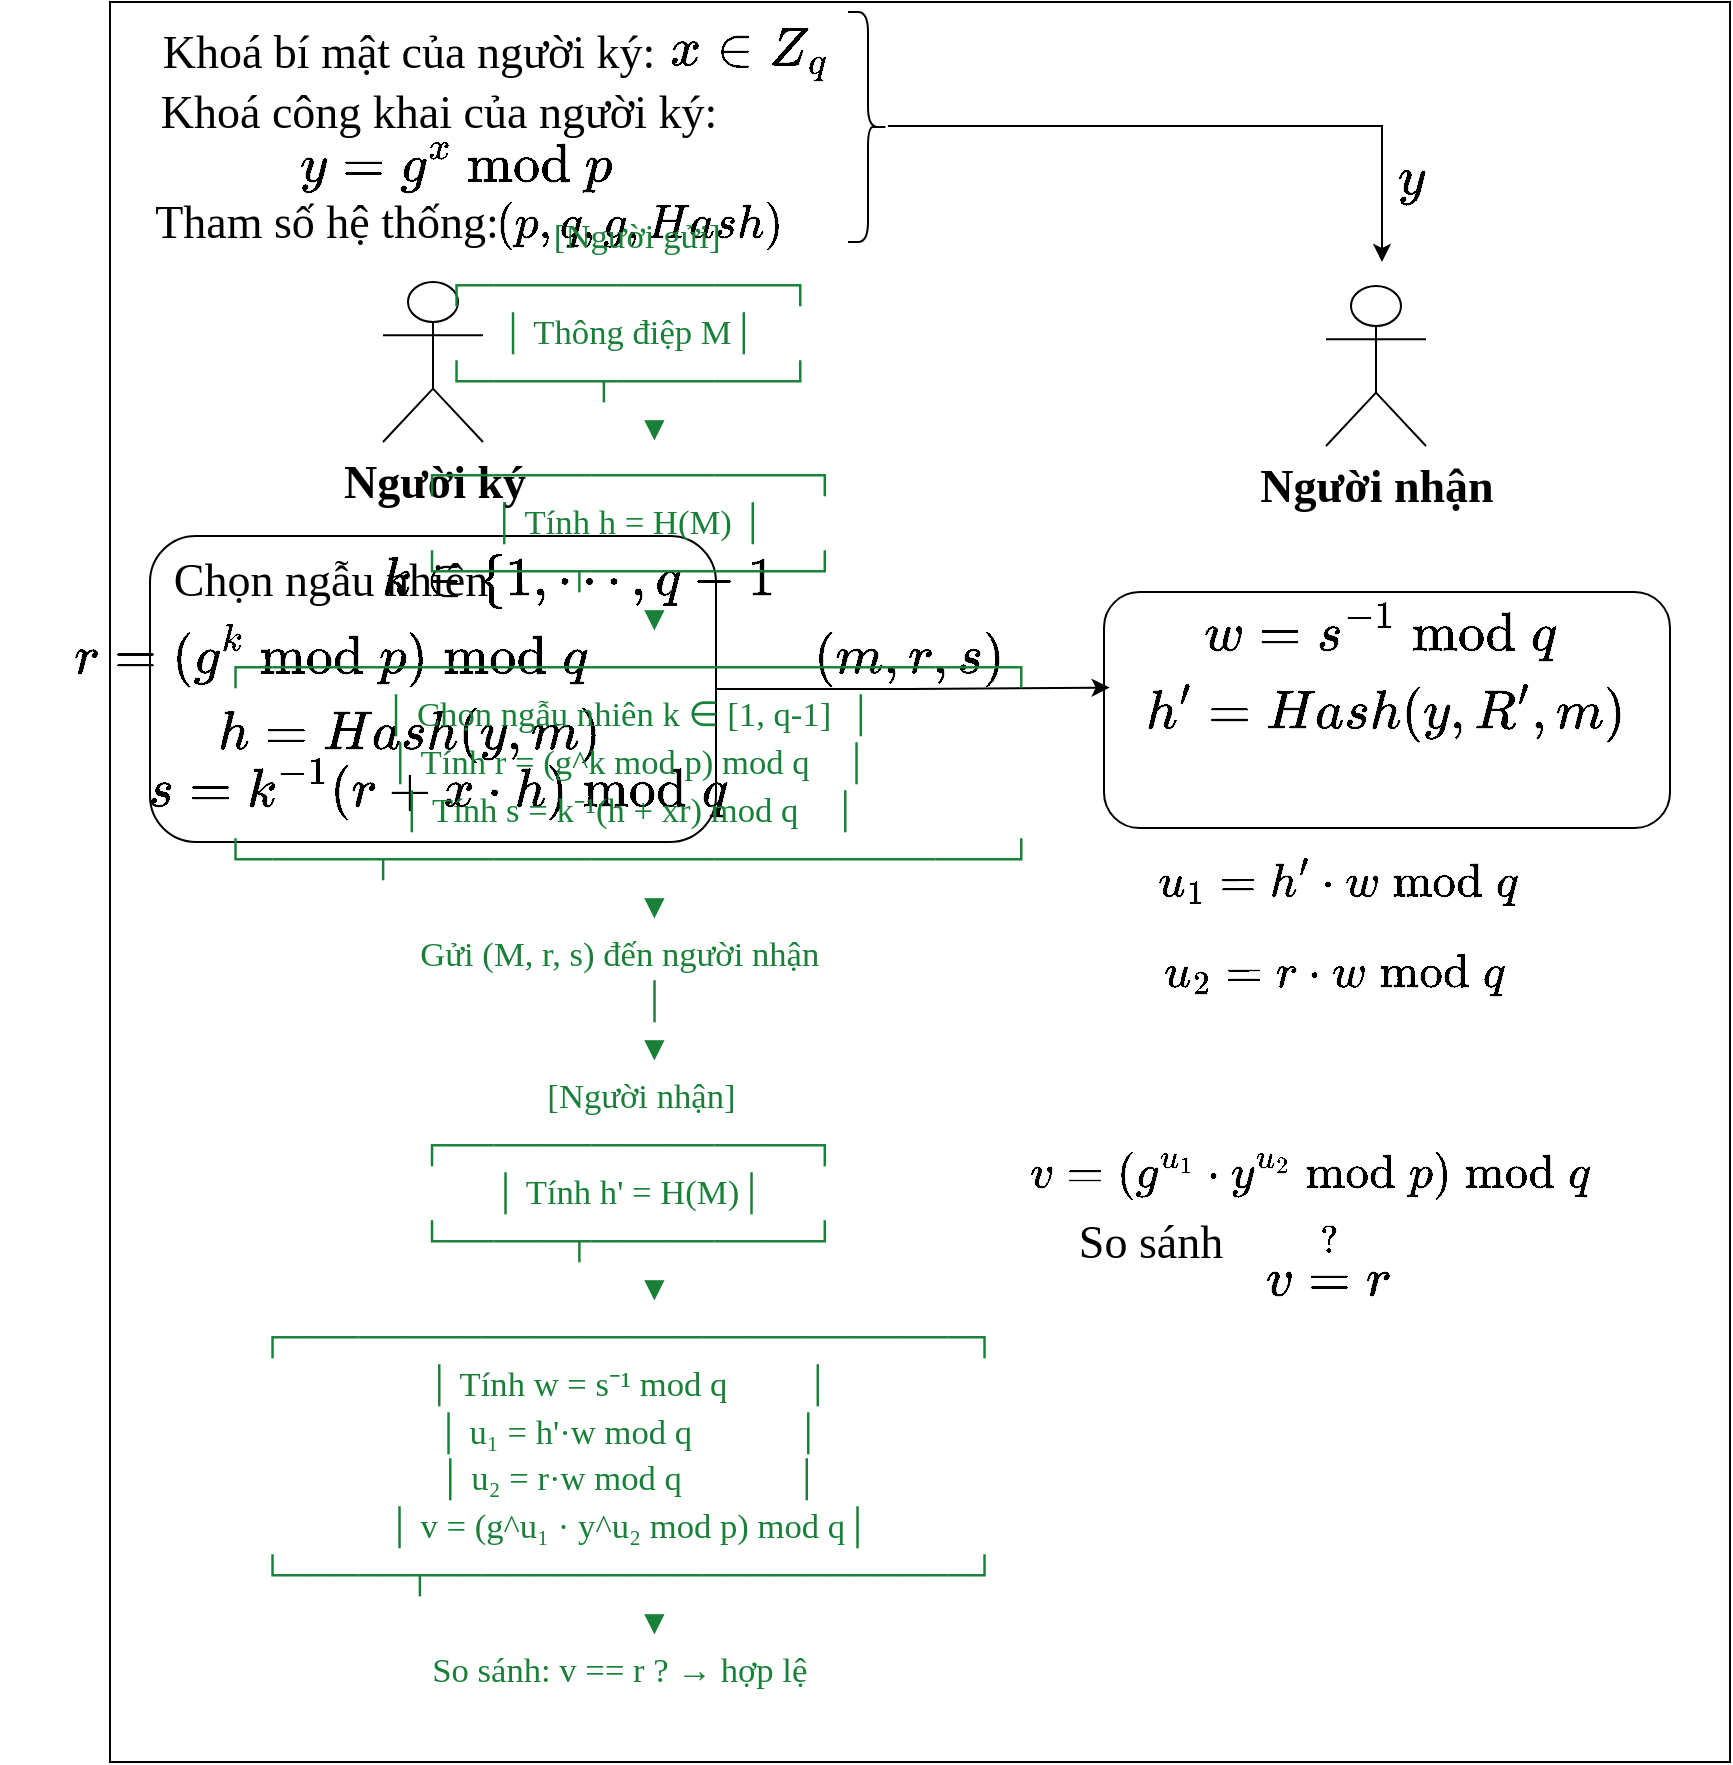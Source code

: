 <mxfile version="28.0.7">
  <diagram name="Page-1" id="qSMxM4YashP0dXg1EBgw">
    <mxGraphModel dx="2253" dy="832" grid="1" gridSize="10" guides="1" tooltips="1" connect="1" arrows="1" fold="1" page="1" pageScale="1" pageWidth="827" pageHeight="1169" math="1" shadow="0">
      <root>
        <mxCell id="0" />
        <mxCell id="1" parent="0" />
        <mxCell id="fhbaP9E7x-E9a4_xxzBg-1" value="" style="rounded=0;whiteSpace=wrap;html=1;" vertex="1" parent="1">
          <mxGeometry x="-70" y="170" width="810" height="880" as="geometry" />
        </mxCell>
        <mxCell id="fhbaP9E7x-E9a4_xxzBg-2" value="" style="rounded=1;whiteSpace=wrap;html=1;" vertex="1" parent="1">
          <mxGeometry x="427" y="465" width="283" height="118" as="geometry" />
        </mxCell>
        <mxCell id="fhbaP9E7x-E9a4_xxzBg-3" value="&lt;font style=&quot;font-size: 23px;&quot;&gt;$$w=s^{-1} \bmod q$$&lt;/font&gt;" style="text;html=1;align=center;verticalAlign=middle;resizable=0;points=[];autosize=1;strokeColor=none;fillColor=none;fontSize=14;" vertex="1" parent="1">
          <mxGeometry x="440" y="465" width="250" height="40" as="geometry" />
        </mxCell>
        <mxCell id="fhbaP9E7x-E9a4_xxzBg-4" value="&lt;font style=&quot;font-size: 23px;&quot;&gt;$$h&#39;=Hash(y, R&#39;, m)$$&lt;/font&gt;" style="text;html=1;align=center;verticalAlign=middle;resizable=0;points=[];autosize=1;strokeColor=none;fillColor=none;fontSize=14;" vertex="1" parent="1">
          <mxGeometry x="442" y="505" width="250" height="40" as="geometry" />
        </mxCell>
        <mxCell id="fhbaP9E7x-E9a4_xxzBg-5" value="&lt;b&gt;&lt;font face=&quot;Times New Roman&quot; style=&quot;font-size: 23px;&quot;&gt;Người ký&lt;/font&gt;&lt;/b&gt;" style="shape=umlActor;verticalLabelPosition=bottom;verticalAlign=top;html=1;outlineConnect=0;" vertex="1" parent="1">
          <mxGeometry x="66.5" y="310" width="50" height="80" as="geometry" />
        </mxCell>
        <mxCell id="fhbaP9E7x-E9a4_xxzBg-6" value="" style="rounded=1;whiteSpace=wrap;html=1;" vertex="1" parent="1">
          <mxGeometry x="-50" y="437" width="283" height="153" as="geometry" />
        </mxCell>
        <mxCell id="fhbaP9E7x-E9a4_xxzBg-7" value="&lt;b&gt;&lt;font face=&quot;Times New Roman&quot; style=&quot;font-size: 23px;&quot;&gt;Người nhận&lt;/font&gt;&lt;/b&gt;" style="shape=umlActor;verticalLabelPosition=bottom;verticalAlign=top;html=1;outlineConnect=0;" vertex="1" parent="1">
          <mxGeometry x="538" y="312" width="50" height="80" as="geometry" />
        </mxCell>
        <mxCell id="fhbaP9E7x-E9a4_xxzBg-8" value="&lt;span style=&quot;font-size: 23px; white-space: normal;&quot;&gt;&amp;nbsp;$$v\stackrel{?}{=} r$$&lt;/span&gt;&lt;br&gt;&lt;div&gt;&lt;span style=&quot;font-size: 23px; white-space: normal;&quot;&gt;&lt;br&gt;&lt;/span&gt;&lt;/div&gt;" style="text;html=1;align=center;verticalAlign=middle;resizable=0;points=[];autosize=1;strokeColor=none;fillColor=none;" vertex="1" parent="1">
          <mxGeometry x="414" y="780" width="250" height="70" as="geometry" />
        </mxCell>
        <mxCell id="fhbaP9E7x-E9a4_xxzBg-9" value="&lt;font face=&quot;Times New Roman&quot; style=&quot;font-size: 23px;&quot;&gt;So sánh&lt;/font&gt;" style="text;html=1;align=center;verticalAlign=middle;resizable=0;points=[];autosize=1;strokeColor=none;fillColor=none;" vertex="1" parent="1">
          <mxGeometry x="400" y="770" width="100" height="40" as="geometry" />
        </mxCell>
        <mxCell id="fhbaP9E7x-E9a4_xxzBg-10" style="edgeStyle=orthogonalEdgeStyle;rounded=0;orthogonalLoop=1;jettySize=auto;html=1;entryX=0.01;entryY=0.405;entryDx=0;entryDy=0;entryPerimeter=0;" edge="1" parent="1" source="fhbaP9E7x-E9a4_xxzBg-6" target="fhbaP9E7x-E9a4_xxzBg-2">
          <mxGeometry relative="1" as="geometry" />
        </mxCell>
        <mxCell id="fhbaP9E7x-E9a4_xxzBg-11" value="&lt;font style=&quot;font-size: 23px;&quot;&gt;$$(m, r, s)$$&lt;/font&gt;" style="text;html=1;align=center;verticalAlign=middle;resizable=0;points=[];autosize=1;strokeColor=none;fillColor=none;" vertex="1" parent="1">
          <mxGeometry x="254" y="478" width="150" height="40" as="geometry" />
        </mxCell>
        <mxCell id="fhbaP9E7x-E9a4_xxzBg-12" value="&lt;font style=&quot;font-size: 23px;&quot;&gt;$$x\in Z_q$$&lt;/font&gt;" style="text;html=1;align=center;verticalAlign=middle;resizable=0;points=[];autosize=1;strokeColor=none;fillColor=none;" vertex="1" parent="1">
          <mxGeometry x="169" y="175" width="160" height="40" as="geometry" />
        </mxCell>
        <mxCell id="fhbaP9E7x-E9a4_xxzBg-13" value="&lt;font face=&quot;Times New Roman&quot; style=&quot;font-size: 23px;&quot;&gt;Khoá bí mật của người ký:&lt;/font&gt;" style="text;html=1;align=center;verticalAlign=middle;resizable=0;points=[];autosize=1;strokeColor=none;fillColor=none;" vertex="1" parent="1">
          <mxGeometry x="-56.5" y="175" width="270" height="40" as="geometry" />
        </mxCell>
        <mxCell id="fhbaP9E7x-E9a4_xxzBg-14" value="&lt;font face=&quot;Times New Roman&quot; style=&quot;font-size: 23px;&quot;&gt;Khoá công khai của người ký:&lt;/font&gt;" style="text;html=1;align=center;verticalAlign=middle;resizable=0;points=[];autosize=1;strokeColor=none;fillColor=none;" vertex="1" parent="1">
          <mxGeometry x="-56.5" y="205" width="300" height="40" as="geometry" />
        </mxCell>
        <mxCell id="fhbaP9E7x-E9a4_xxzBg-15" value="&lt;font style=&quot;font-size: 23px;&quot;&gt;$$y=g^x \text{ mod } &amp;nbsp;p$$&lt;/font&gt;" style="text;html=1;align=center;verticalAlign=middle;resizable=0;points=[];autosize=1;strokeColor=none;fillColor=none;" vertex="1" parent="1">
          <mxGeometry x="-37" y="232" width="280" height="40" as="geometry" />
        </mxCell>
        <mxCell id="fhbaP9E7x-E9a4_xxzBg-16" value="&lt;span style=&quot;caret-color: rgb(0, 0, 0); color: rgb(0, 0, 0); font-family: Helvetica; font-size: 23px; font-style: normal; font-variant-caps: normal; font-weight: 400; letter-spacing: normal; text-align: center; text-indent: 0px; text-transform: none; white-space: nowrap; word-spacing: 0px; -webkit-text-stroke-width: 0px; background-color: rgb(236, 236, 236); text-decoration: none; float: none; display: inline !important;&quot;&gt;$$y$$&lt;/span&gt;" style="text;whiteSpace=wrap;html=1;" vertex="1" parent="1">
          <mxGeometry x="572" y="215" width="100" height="50" as="geometry" />
        </mxCell>
        <mxCell id="fhbaP9E7x-E9a4_xxzBg-17" value="" style="shape=curlyBracket;whiteSpace=wrap;html=1;rounded=1;flipH=1;labelPosition=right;verticalLabelPosition=middle;align=left;verticalAlign=middle;" vertex="1" parent="1">
          <mxGeometry x="299" y="175" width="20" height="115" as="geometry" />
        </mxCell>
        <mxCell id="fhbaP9E7x-E9a4_xxzBg-18" value="&lt;font style=&quot;font-size: 23px;&quot;&gt;$$r=(g^k \bmod p) \bmod q$$&lt;/font&gt;" style="text;html=1;align=center;verticalAlign=middle;resizable=0;points=[];autosize=1;strokeColor=none;fillColor=none;fontSize=14;" vertex="1" parent="1">
          <mxGeometry x="-125" y="476" width="330" height="40" as="geometry" />
        </mxCell>
        <mxCell id="fhbaP9E7x-E9a4_xxzBg-19" value="&lt;font style=&quot;font-size: 23px;&quot;&gt;$$h=Hash(y, &amp;nbsp;m)$$&lt;/font&gt;" style="text;html=1;align=center;verticalAlign=middle;resizable=0;points=[];autosize=1;strokeColor=none;fillColor=none;fontSize=14;" vertex="1" parent="1">
          <mxGeometry x="-31.5" y="516" width="220" height="40" as="geometry" />
        </mxCell>
        <mxCell id="fhbaP9E7x-E9a4_xxzBg-20" value="&lt;font style=&quot;font-size: 23px;&quot;&gt;$$s=k^{-1}(r+x\cdot h) &amp;nbsp;\bmod q$$&lt;/font&gt;" style="text;html=1;align=center;verticalAlign=middle;resizable=0;points=[];autosize=1;strokeColor=none;fillColor=none;fontSize=14;" vertex="1" parent="1">
          <mxGeometry x="-92" y="543" width="370" height="40" as="geometry" />
        </mxCell>
        <mxCell id="fhbaP9E7x-E9a4_xxzBg-21" value="&lt;font style=&quot;font-size: 23px;&quot; face=&quot;Times New Roman&quot;&gt;Chọn ngẫu nhiên&lt;/font&gt;" style="text;html=1;align=center;verticalAlign=middle;resizable=0;points=[];autosize=1;strokeColor=none;fillColor=none;fontSize=14;" vertex="1" parent="1">
          <mxGeometry x="-50" y="439.33" width="180" height="40" as="geometry" />
        </mxCell>
        <mxCell id="fhbaP9E7x-E9a4_xxzBg-22" value="&lt;font style=&quot;font-size: 23px;&quot;&gt;$$k \in \{1,\cdots, q-1$$&lt;/font&gt;" style="text;html=1;align=center;verticalAlign=middle;resizable=0;points=[];autosize=1;strokeColor=none;fillColor=none;fontSize=14;" vertex="1" parent="1">
          <mxGeometry x="34" y="439.33" width="260" height="40" as="geometry" />
        </mxCell>
        <mxCell id="fhbaP9E7x-E9a4_xxzBg-23" value="&lt;span style=&quot;font-family: &amp;quot;Times New Roman&amp;quot;;&quot;&gt;&lt;font style=&quot;font-size: 23px;&quot;&gt;$$(p, q, g, Hash)$$&lt;/font&gt;&lt;/span&gt;" style="text;html=1;align=center;verticalAlign=middle;resizable=0;points=[];autosize=1;strokeColor=none;fillColor=none;fontSize=14;" vertex="1" parent="1">
          <mxGeometry x="94" y="260" width="200" height="40" as="geometry" />
        </mxCell>
        <mxCell id="fhbaP9E7x-E9a4_xxzBg-24" value="&lt;font style=&quot;font-size: 23px;&quot; face=&quot;Times New Roman&quot;&gt;Tham số hệ thống:&lt;/font&gt;" style="text;html=1;align=center;verticalAlign=middle;resizable=0;points=[];autosize=1;strokeColor=none;fillColor=none;fontSize=14;" vertex="1" parent="1">
          <mxGeometry x="-62" y="260" width="200" height="40" as="geometry" />
        </mxCell>
        <mxCell id="fhbaP9E7x-E9a4_xxzBg-25" style="edgeStyle=orthogonalEdgeStyle;rounded=0;orthogonalLoop=1;jettySize=auto;html=1;" edge="1" parent="1">
          <mxGeometry relative="1" as="geometry">
            <mxPoint x="566" y="300" as="targetPoint" />
            <mxPoint x="319" y="232" as="sourcePoint" />
            <Array as="points">
              <mxPoint x="423" y="232" />
              <mxPoint x="567" y="232" />
            </Array>
          </mxGeometry>
        </mxCell>
        <mxCell id="fhbaP9E7x-E9a4_xxzBg-26" value="&lt;b id=&quot;docs-internal-guid-467256d2-7fff-928c-16fa-391b347d743a&quot; style=&quot;font-style: normal; font-variant-caps: normal; letter-spacing: normal; orphans: auto; text-align: start; text-indent: 0px; text-transform: none; white-space: normal; widows: auto; word-spacing: 0px; -webkit-text-stroke-width: 0px; text-decoration: none; caret-color: rgb(0, 0, 0); color: rgb(0, 0, 0); font-weight: normal;&quot;&gt;&lt;p dir=&quot;ltr&quot; style=&quot;line-height: 1.38; text-align: center; margin-top: 0pt; margin-bottom: 0pt;&quot;&gt;&lt;span style=&quot;font-size: 13pt; font-family: &amp;quot;Times New Roman&amp;quot;, serif; color: rgb(24, 128, 56); background-color: transparent; font-weight: 400; font-style: normal; font-variant-ligatures: normal; font-variant-caps: normal; font-variant-alternates: normal; font-variant-numeric: normal; font-variant-east-asian: normal; font-variant-position: normal; text-decoration: none; vertical-align: baseline; white-space: pre-wrap;&quot;&gt;&lt;br class=&quot;Apple-interchange-newline&quot;&gt;&amp;nbsp;&amp;nbsp;&amp;nbsp;&amp;nbsp;&amp;nbsp;&amp;nbsp;&amp;nbsp;[Người gửi]&lt;/span&gt;&lt;/p&gt;&lt;p dir=&quot;ltr&quot; style=&quot;line-height: 1.38; text-align: center; margin-top: 0pt; margin-bottom: 0pt;&quot;&gt;&lt;span style=&quot;font-size: 13pt; font-family: &amp;quot;Times New Roman&amp;quot;, serif; color: rgb(24, 128, 56); background-color: transparent; font-weight: 400; font-style: normal; font-variant-ligatures: normal; font-variant-caps: normal; font-variant-alternates: normal; font-variant-numeric: normal; font-variant-east-asian: normal; font-variant-position: normal; text-decoration: none; vertical-align: baseline; white-space: pre-wrap;&quot;&gt;&amp;nbsp;&amp;nbsp;&amp;nbsp;&amp;nbsp;&amp;nbsp;┌─────────────┐&lt;/span&gt;&lt;/p&gt;&lt;p dir=&quot;ltr&quot; style=&quot;line-height: 1.38; text-align: center; margin-top: 0pt; margin-bottom: 0pt;&quot;&gt;&lt;span style=&quot;font-size: 13pt; font-family: &amp;quot;Times New Roman&amp;quot;, serif; color: rgb(24, 128, 56); background-color: transparent; font-weight: 400; font-style: normal; font-variant-ligatures: normal; font-variant-caps: normal; font-variant-alternates: normal; font-variant-numeric: normal; font-variant-east-asian: normal; font-variant-position: normal; text-decoration: none; vertical-align: baseline; white-space: pre-wrap;&quot;&gt;&amp;nbsp;&amp;nbsp;&amp;nbsp;&amp;nbsp;&amp;nbsp;│ Thông điệp M│&lt;/span&gt;&lt;/p&gt;&lt;p dir=&quot;ltr&quot; style=&quot;line-height: 1.38; text-align: center; margin-top: 0pt; margin-bottom: 0pt;&quot;&gt;&lt;span style=&quot;font-size: 13pt; font-family: &amp;quot;Times New Roman&amp;quot;, serif; color: rgb(24, 128, 56); background-color: transparent; font-weight: 400; font-style: normal; font-variant-ligatures: normal; font-variant-caps: normal; font-variant-alternates: normal; font-variant-numeric: normal; font-variant-east-asian: normal; font-variant-position: normal; text-decoration: none; vertical-align: baseline; white-space: pre-wrap;&quot;&gt;&amp;nbsp;&amp;nbsp;&amp;nbsp;&amp;nbsp;&amp;nbsp;└─────┬───────┘&lt;/span&gt;&lt;/p&gt;&lt;p dir=&quot;ltr&quot; style=&quot;line-height: 1.38; text-align: center; margin-top: 0pt; margin-bottom: 0pt;&quot;&gt;&lt;span style=&quot;font-size: 13pt; font-family: &amp;quot;Times New Roman&amp;quot;, serif; color: rgb(24, 128, 56); background-color: transparent; font-weight: 400; font-style: normal; font-variant-ligatures: normal; font-variant-caps: normal; font-variant-alternates: normal; font-variant-numeric: normal; font-variant-east-asian: normal; font-variant-position: normal; text-decoration: none; vertical-align: baseline; white-space: pre-wrap;&quot;&gt;&amp;nbsp;&amp;nbsp;&amp;nbsp;&amp;nbsp;&amp;nbsp;&amp;nbsp;&amp;nbsp;&amp;nbsp;&amp;nbsp;&amp;nbsp;&amp;nbsp;▼&lt;/span&gt;&lt;/p&gt;&lt;p dir=&quot;ltr&quot; style=&quot;line-height: 1.38; text-align: center; margin-top: 0pt; margin-bottom: 0pt;&quot;&gt;&lt;span style=&quot;font-size: 13pt; font-family: &amp;quot;Times New Roman&amp;quot;, serif; color: rgb(24, 128, 56); background-color: transparent; font-weight: 400; font-style: normal; font-variant-ligatures: normal; font-variant-caps: normal; font-variant-alternates: normal; font-variant-numeric: normal; font-variant-east-asian: normal; font-variant-position: normal; text-decoration: none; vertical-align: baseline; white-space: pre-wrap;&quot;&gt;&amp;nbsp;&amp;nbsp;&amp;nbsp;&amp;nbsp;&amp;nbsp;┌───────────────┐&lt;/span&gt;&lt;/p&gt;&lt;p dir=&quot;ltr&quot; style=&quot;line-height: 1.38; text-align: center; margin-top: 0pt; margin-bottom: 0pt;&quot;&gt;&lt;span style=&quot;font-size: 13pt; font-family: &amp;quot;Times New Roman&amp;quot;, serif; color: rgb(24, 128, 56); background-color: transparent; font-weight: 400; font-style: normal; font-variant-ligatures: normal; font-variant-caps: normal; font-variant-alternates: normal; font-variant-numeric: normal; font-variant-east-asian: normal; font-variant-position: normal; text-decoration: none; vertical-align: baseline; white-space: pre-wrap;&quot;&gt;&amp;nbsp;&amp;nbsp;&amp;nbsp;&amp;nbsp;&amp;nbsp;│ Tính h = H(M) │&lt;/span&gt;&lt;/p&gt;&lt;p dir=&quot;ltr&quot; style=&quot;line-height: 1.38; text-align: center; margin-top: 0pt; margin-bottom: 0pt;&quot;&gt;&lt;span style=&quot;font-size: 13pt; font-family: &amp;quot;Times New Roman&amp;quot;, serif; color: rgb(24, 128, 56); background-color: transparent; font-weight: 400; font-style: normal; font-variant-ligatures: normal; font-variant-caps: normal; font-variant-alternates: normal; font-variant-numeric: normal; font-variant-east-asian: normal; font-variant-position: normal; text-decoration: none; vertical-align: baseline; white-space: pre-wrap;&quot;&gt;&amp;nbsp;&amp;nbsp;&amp;nbsp;&amp;nbsp;&amp;nbsp;└─────┬─────────┘&lt;/span&gt;&lt;/p&gt;&lt;p dir=&quot;ltr&quot; style=&quot;line-height: 1.38; text-align: center; margin-top: 0pt; margin-bottom: 0pt;&quot;&gt;&lt;span style=&quot;font-size: 13pt; font-family: &amp;quot;Times New Roman&amp;quot;, serif; color: rgb(24, 128, 56); background-color: transparent; font-weight: 400; font-style: normal; font-variant-ligatures: normal; font-variant-caps: normal; font-variant-alternates: normal; font-variant-numeric: normal; font-variant-east-asian: normal; font-variant-position: normal; text-decoration: none; vertical-align: baseline; white-space: pre-wrap;&quot;&gt;&amp;nbsp;&amp;nbsp;&amp;nbsp;&amp;nbsp;&amp;nbsp;&amp;nbsp;&amp;nbsp;&amp;nbsp;&amp;nbsp;&amp;nbsp;&amp;nbsp;▼&lt;/span&gt;&lt;/p&gt;&lt;p dir=&quot;ltr&quot; style=&quot;line-height: 1.38; text-align: center; margin-top: 0pt; margin-bottom: 0pt;&quot;&gt;&lt;span style=&quot;font-size: 13pt; font-family: &amp;quot;Times New Roman&amp;quot;, serif; color: rgb(24, 128, 56); background-color: transparent; font-weight: 400; font-style: normal; font-variant-ligatures: normal; font-variant-caps: normal; font-variant-alternates: normal; font-variant-numeric: normal; font-variant-east-asian: normal; font-variant-position: normal; text-decoration: none; vertical-align: baseline; white-space: pre-wrap;&quot;&gt;&amp;nbsp;&amp;nbsp;&amp;nbsp;&amp;nbsp;&amp;nbsp;┌───────────────────────────────┐&lt;/span&gt;&lt;/p&gt;&lt;p dir=&quot;ltr&quot; style=&quot;line-height: 1.38; text-align: center; margin-top: 0pt; margin-bottom: 0pt;&quot;&gt;&lt;span style=&quot;font-size: 13pt; font-family: &amp;quot;Times New Roman&amp;quot;, serif; color: rgb(24, 128, 56); background-color: transparent; font-weight: 400; font-style: normal; font-variant-ligatures: normal; font-variant-caps: normal; font-variant-alternates: normal; font-variant-numeric: normal; font-variant-east-asian: normal; font-variant-position: normal; text-decoration: none; vertical-align: baseline; white-space: pre-wrap;&quot;&gt;&amp;nbsp;&amp;nbsp;&amp;nbsp;&amp;nbsp;&amp;nbsp;│ Chọn ngẫu nhiên k ∈ [1, q-1]&amp;nbsp; │&lt;/span&gt;&lt;/p&gt;&lt;p dir=&quot;ltr&quot; style=&quot;line-height: 1.38; text-align: center; margin-top: 0pt; margin-bottom: 0pt;&quot;&gt;&lt;span style=&quot;font-size: 13pt; font-family: &amp;quot;Times New Roman&amp;quot;, serif; color: rgb(24, 128, 56); background-color: transparent; font-weight: 400; font-style: normal; font-variant-ligatures: normal; font-variant-caps: normal; font-variant-alternates: normal; font-variant-numeric: normal; font-variant-east-asian: normal; font-variant-position: normal; text-decoration: none; vertical-align: baseline; white-space: pre-wrap;&quot;&gt;&amp;nbsp;&amp;nbsp;&amp;nbsp;&amp;nbsp;&amp;nbsp;│ Tính r = (g^k mod p) mod q&amp;nbsp; &amp;nbsp; │&lt;/span&gt;&lt;/p&gt;&lt;p dir=&quot;ltr&quot; style=&quot;line-height: 1.38; text-align: center; margin-top: 0pt; margin-bottom: 0pt;&quot;&gt;&lt;span style=&quot;font-size: 13pt; font-family: &amp;quot;Times New Roman&amp;quot;, serif; color: rgb(24, 128, 56); background-color: transparent; font-weight: 400; font-style: normal; font-variant-ligatures: normal; font-variant-caps: normal; font-variant-alternates: normal; font-variant-numeric: normal; font-variant-east-asian: normal; font-variant-position: normal; text-decoration: none; vertical-align: baseline; white-space: pre-wrap;&quot;&gt;&amp;nbsp;&amp;nbsp;&amp;nbsp;&amp;nbsp;&amp;nbsp;│ Tính s = k⁻¹(h + xr) mod q&amp;nbsp; &amp;nbsp; │&lt;/span&gt;&lt;/p&gt;&lt;p dir=&quot;ltr&quot; style=&quot;line-height: 1.38; text-align: center; margin-top: 0pt; margin-bottom: 0pt;&quot;&gt;&lt;span style=&quot;font-size: 13pt; font-family: &amp;quot;Times New Roman&amp;quot;, serif; color: rgb(24, 128, 56); background-color: transparent; font-weight: 400; font-style: normal; font-variant-ligatures: normal; font-variant-caps: normal; font-variant-alternates: normal; font-variant-numeric: normal; font-variant-east-asian: normal; font-variant-position: normal; text-decoration: none; vertical-align: baseline; white-space: pre-wrap;&quot;&gt;&amp;nbsp;&amp;nbsp;&amp;nbsp;&amp;nbsp;&amp;nbsp;└─────┬─────────────────────────┘&lt;/span&gt;&lt;/p&gt;&lt;p dir=&quot;ltr&quot; style=&quot;line-height: 1.38; text-align: center; margin-top: 0pt; margin-bottom: 0pt;&quot;&gt;&lt;span style=&quot;font-size: 13pt; font-family: &amp;quot;Times New Roman&amp;quot;, serif; color: rgb(24, 128, 56); background-color: transparent; font-weight: 400; font-style: normal; font-variant-ligatures: normal; font-variant-caps: normal; font-variant-alternates: normal; font-variant-numeric: normal; font-variant-east-asian: normal; font-variant-position: normal; text-decoration: none; vertical-align: baseline; white-space: pre-wrap;&quot;&gt;&amp;nbsp;&amp;nbsp;&amp;nbsp;&amp;nbsp;&amp;nbsp;&amp;nbsp;&amp;nbsp;&amp;nbsp;&amp;nbsp;&amp;nbsp;&amp;nbsp;▼&lt;/span&gt;&lt;/p&gt;&lt;p dir=&quot;ltr&quot; style=&quot;line-height: 1.38; text-align: center; margin-top: 0pt; margin-bottom: 0pt;&quot;&gt;&lt;span style=&quot;font-size: 13pt; font-family: &amp;quot;Times New Roman&amp;quot;, serif; color: rgb(24, 128, 56); background-color: transparent; font-weight: 400; font-style: normal; font-variant-ligatures: normal; font-variant-caps: normal; font-variant-alternates: normal; font-variant-numeric: normal; font-variant-east-asian: normal; font-variant-position: normal; text-decoration: none; vertical-align: baseline; white-space: pre-wrap;&quot;&gt;&amp;nbsp;&amp;nbsp;&amp;nbsp;Gửi (M, r, s) đến người nhận&lt;/span&gt;&lt;/p&gt;&lt;p dir=&quot;ltr&quot; style=&quot;line-height: 1.38; text-align: center; margin-top: 0pt; margin-bottom: 0pt;&quot;&gt;&lt;span style=&quot;font-size: 13pt; font-family: &amp;quot;Times New Roman&amp;quot;, serif; color: rgb(24, 128, 56); background-color: transparent; font-weight: 400; font-style: normal; font-variant-ligatures: normal; font-variant-caps: normal; font-variant-alternates: normal; font-variant-numeric: normal; font-variant-east-asian: normal; font-variant-position: normal; text-decoration: none; vertical-align: baseline; white-space: pre-wrap;&quot;&gt;&amp;nbsp;&amp;nbsp;&amp;nbsp;&amp;nbsp;&amp;nbsp;&amp;nbsp;&amp;nbsp;&amp;nbsp;&amp;nbsp;&amp;nbsp;&amp;nbsp;│&lt;/span&gt;&lt;/p&gt;&lt;p dir=&quot;ltr&quot; style=&quot;line-height: 1.38; text-align: center; margin-top: 0pt; margin-bottom: 0pt;&quot;&gt;&lt;span style=&quot;font-size: 13pt; font-family: &amp;quot;Times New Roman&amp;quot;, serif; color: rgb(24, 128, 56); background-color: transparent; font-weight: 400; font-style: normal; font-variant-ligatures: normal; font-variant-caps: normal; font-variant-alternates: normal; font-variant-numeric: normal; font-variant-east-asian: normal; font-variant-position: normal; text-decoration: none; vertical-align: baseline; white-space: pre-wrap;&quot;&gt;&amp;nbsp;&amp;nbsp;&amp;nbsp;&amp;nbsp;&amp;nbsp;&amp;nbsp;&amp;nbsp;&amp;nbsp;&amp;nbsp;&amp;nbsp;&amp;nbsp;▼&lt;/span&gt;&lt;/p&gt;&lt;p dir=&quot;ltr&quot; style=&quot;line-height: 1.38; text-align: center; margin-top: 0pt; margin-bottom: 0pt;&quot;&gt;&lt;span style=&quot;font-size: 13pt; font-family: &amp;quot;Times New Roman&amp;quot;, serif; color: rgb(24, 128, 56); background-color: transparent; font-weight: 400; font-style: normal; font-variant-ligatures: normal; font-variant-caps: normal; font-variant-alternates: normal; font-variant-numeric: normal; font-variant-east-asian: normal; font-variant-position: normal; text-decoration: none; vertical-align: baseline; white-space: pre-wrap;&quot;&gt;&amp;nbsp;&amp;nbsp;&amp;nbsp;&amp;nbsp;&amp;nbsp;&amp;nbsp;&amp;nbsp;&amp;nbsp;[Người nhận]&lt;/span&gt;&lt;/p&gt;&lt;p dir=&quot;ltr&quot; style=&quot;line-height: 1.38; text-align: center; margin-top: 0pt; margin-bottom: 0pt;&quot;&gt;&lt;span style=&quot;font-size: 13pt; font-family: &amp;quot;Times New Roman&amp;quot;, serif; color: rgb(24, 128, 56); background-color: transparent; font-weight: 400; font-style: normal; font-variant-ligatures: normal; font-variant-caps: normal; font-variant-alternates: normal; font-variant-numeric: normal; font-variant-east-asian: normal; font-variant-position: normal; text-decoration: none; vertical-align: baseline; white-space: pre-wrap;&quot;&gt;&amp;nbsp;&amp;nbsp;&amp;nbsp;&amp;nbsp;&amp;nbsp;┌───────────────┐&lt;/span&gt;&lt;/p&gt;&lt;p dir=&quot;ltr&quot; style=&quot;line-height: 1.38; text-align: center; margin-top: 0pt; margin-bottom: 0pt;&quot;&gt;&lt;span style=&quot;font-size: 13pt; font-family: &amp;quot;Times New Roman&amp;quot;, serif; color: rgb(24, 128, 56); background-color: transparent; font-weight: 400; font-style: normal; font-variant-ligatures: normal; font-variant-caps: normal; font-variant-alternates: normal; font-variant-numeric: normal; font-variant-east-asian: normal; font-variant-position: normal; text-decoration: none; vertical-align: baseline; white-space: pre-wrap;&quot;&gt;&amp;nbsp;&amp;nbsp;&amp;nbsp;&amp;nbsp;&amp;nbsp;│ Tính h&#39; = H(M)│&lt;/span&gt;&lt;/p&gt;&lt;p dir=&quot;ltr&quot; style=&quot;line-height: 1.38; text-align: center; margin-top: 0pt; margin-bottom: 0pt;&quot;&gt;&lt;span style=&quot;font-size: 13pt; font-family: &amp;quot;Times New Roman&amp;quot;, serif; color: rgb(24, 128, 56); background-color: transparent; font-weight: 400; font-style: normal; font-variant-ligatures: normal; font-variant-caps: normal; font-variant-alternates: normal; font-variant-numeric: normal; font-variant-east-asian: normal; font-variant-position: normal; text-decoration: none; vertical-align: baseline; white-space: pre-wrap;&quot;&gt;&amp;nbsp;&amp;nbsp;&amp;nbsp;&amp;nbsp;&amp;nbsp;└─────┬─────────┘&lt;/span&gt;&lt;/p&gt;&lt;p dir=&quot;ltr&quot; style=&quot;line-height: 1.38; text-align: center; margin-top: 0pt; margin-bottom: 0pt;&quot;&gt;&lt;span style=&quot;font-size: 13pt; font-family: &amp;quot;Times New Roman&amp;quot;, serif; color: rgb(24, 128, 56); background-color: transparent; font-weight: 400; font-style: normal; font-variant-ligatures: normal; font-variant-caps: normal; font-variant-alternates: normal; font-variant-numeric: normal; font-variant-east-asian: normal; font-variant-position: normal; text-decoration: none; vertical-align: baseline; white-space: pre-wrap;&quot;&gt;&amp;nbsp;&amp;nbsp;&amp;nbsp;&amp;nbsp;&amp;nbsp;&amp;nbsp;&amp;nbsp;&amp;nbsp;&amp;nbsp;&amp;nbsp;&amp;nbsp;▼&lt;/span&gt;&lt;/p&gt;&lt;p dir=&quot;ltr&quot; style=&quot;line-height: 1.38; text-align: center; margin-top: 0pt; margin-bottom: 0pt;&quot;&gt;&lt;span style=&quot;font-size: 13pt; font-family: &amp;quot;Times New Roman&amp;quot;, serif; color: rgb(24, 128, 56); background-color: transparent; font-weight: 400; font-style: normal; font-variant-ligatures: normal; font-variant-caps: normal; font-variant-alternates: normal; font-variant-numeric: normal; font-variant-east-asian: normal; font-variant-position: normal; text-decoration: none; vertical-align: baseline; white-space: pre-wrap;&quot;&gt;&amp;nbsp;&amp;nbsp;&amp;nbsp;&amp;nbsp;&amp;nbsp;┌────────────────────────────┐&lt;/span&gt;&lt;/p&gt;&lt;p dir=&quot;ltr&quot; style=&quot;line-height: 1.38; text-align: center; margin-top: 0pt; margin-bottom: 0pt;&quot;&gt;&lt;span style=&quot;font-size: 13pt; font-family: &amp;quot;Times New Roman&amp;quot;, serif; color: rgb(24, 128, 56); background-color: transparent; font-weight: 400; font-style: normal; font-variant-ligatures: normal; font-variant-caps: normal; font-variant-alternates: normal; font-variant-numeric: normal; font-variant-east-asian: normal; font-variant-position: normal; text-decoration: none; vertical-align: baseline; white-space: pre-wrap;&quot;&gt;&amp;nbsp;&amp;nbsp;&amp;nbsp;&amp;nbsp;&amp;nbsp;│ Tính w = s⁻¹ mod q &amp;nbsp; &amp;nbsp; &amp;nbsp; &amp;nbsp; │&lt;/span&gt;&lt;/p&gt;&lt;p dir=&quot;ltr&quot; style=&quot;line-height: 1.38; text-align: center; margin-top: 0pt; margin-bottom: 0pt;&quot;&gt;&lt;span style=&quot;font-size: 13pt; font-family: &amp;quot;Times New Roman&amp;quot;, serif; color: rgb(24, 128, 56); background-color: transparent; font-weight: 400; font-style: normal; font-variant-ligatures: normal; font-variant-caps: normal; font-variant-alternates: normal; font-variant-numeric: normal; font-variant-east-asian: normal; font-variant-position: normal; text-decoration: none; vertical-align: baseline; white-space: pre-wrap;&quot;&gt;&amp;nbsp;&amp;nbsp;&amp;nbsp;&amp;nbsp;&amp;nbsp;│ u₁ = h&#39;·w mod q&amp;nbsp; &amp;nbsp; &amp;nbsp; &amp;nbsp; &amp;nbsp; &amp;nbsp; │&lt;/span&gt;&lt;/p&gt;&lt;p dir=&quot;ltr&quot; style=&quot;line-height: 1.38; text-align: center; margin-top: 0pt; margin-bottom: 0pt;&quot;&gt;&lt;span style=&quot;font-size: 13pt; font-family: &amp;quot;Times New Roman&amp;quot;, serif; color: rgb(24, 128, 56); background-color: transparent; font-weight: 400; font-style: normal; font-variant-ligatures: normal; font-variant-caps: normal; font-variant-alternates: normal; font-variant-numeric: normal; font-variant-east-asian: normal; font-variant-position: normal; text-decoration: none; vertical-align: baseline; white-space: pre-wrap;&quot;&gt;&amp;nbsp;&amp;nbsp;&amp;nbsp;&amp;nbsp;&amp;nbsp;│ u₂ = r·w mod q &amp;nbsp; &amp;nbsp; &amp;nbsp; &amp;nbsp; &amp;nbsp; &amp;nbsp; │&lt;/span&gt;&lt;/p&gt;&lt;p dir=&quot;ltr&quot; style=&quot;line-height: 1.38; text-align: center; margin-top: 0pt; margin-bottom: 0pt;&quot;&gt;&lt;span style=&quot;font-size: 13pt; font-family: &amp;quot;Times New Roman&amp;quot;, serif; color: rgb(24, 128, 56); background-color: transparent; font-weight: 400; font-style: normal; font-variant-ligatures: normal; font-variant-caps: normal; font-variant-alternates: normal; font-variant-numeric: normal; font-variant-east-asian: normal; font-variant-position: normal; text-decoration: none; vertical-align: baseline; white-space: pre-wrap;&quot;&gt;&amp;nbsp;&amp;nbsp;&amp;nbsp;&amp;nbsp;&amp;nbsp;│ v = (g^u₁ · y^u₂ mod p) mod q│&lt;/span&gt;&lt;/p&gt;&lt;p dir=&quot;ltr&quot; style=&quot;line-height: 1.38; text-align: center; margin-top: 0pt; margin-bottom: 0pt;&quot;&gt;&lt;span style=&quot;font-size: 13pt; font-family: &amp;quot;Times New Roman&amp;quot;, serif; color: rgb(24, 128, 56); background-color: transparent; font-weight: 400; font-style: normal; font-variant-ligatures: normal; font-variant-caps: normal; font-variant-alternates: normal; font-variant-numeric: normal; font-variant-east-asian: normal; font-variant-position: normal; text-decoration: none; vertical-align: baseline; white-space: pre-wrap;&quot;&gt;&amp;nbsp;&amp;nbsp;&amp;nbsp;&amp;nbsp;&amp;nbsp;└─────┬──────────────────────┘&lt;/span&gt;&lt;/p&gt;&lt;p dir=&quot;ltr&quot; style=&quot;line-height: 1.38; text-align: center; margin-top: 0pt; margin-bottom: 0pt;&quot;&gt;&lt;span style=&quot;font-size: 13pt; font-family: &amp;quot;Times New Roman&amp;quot;, serif; color: rgb(24, 128, 56); background-color: transparent; font-weight: 400; font-style: normal; font-variant-ligatures: normal; font-variant-caps: normal; font-variant-alternates: normal; font-variant-numeric: normal; font-variant-east-asian: normal; font-variant-position: normal; text-decoration: none; vertical-align: baseline; white-space: pre-wrap;&quot;&gt;&amp;nbsp;&amp;nbsp;&amp;nbsp;&amp;nbsp;&amp;nbsp;&amp;nbsp;&amp;nbsp;&amp;nbsp;&amp;nbsp;&amp;nbsp;&amp;nbsp;▼&lt;/span&gt;&lt;/p&gt;&lt;p dir=&quot;ltr&quot; style=&quot;line-height: 1.38; text-align: center; margin-top: 0pt; margin-bottom: 0pt;&quot;&gt;&lt;span style=&quot;font-size: 13pt; font-family: &amp;quot;Times New Roman&amp;quot;, serif; color: rgb(24, 128, 56); background-color: transparent; font-weight: 400; font-style: normal; font-variant-ligatures: normal; font-variant-caps: normal; font-variant-alternates: normal; font-variant-numeric: normal; font-variant-east-asian: normal; font-variant-position: normal; text-decoration: none; vertical-align: baseline; white-space: pre-wrap;&quot;&gt;&amp;nbsp;&amp;nbsp;&amp;nbsp;So sánh: v == r ? → hợp lệ&lt;/span&gt;&lt;/p&gt;&lt;/b&gt;&lt;br class=&quot;Apple-interchange-newline&quot; style=&quot;font-style: normal; font-variant-caps: normal; font-weight: 400; letter-spacing: normal; orphans: auto; text-align: start; text-indent: 0px; text-transform: none; white-space: normal; widows: auto; word-spacing: 0px; -webkit-text-stroke-width: 0px; text-decoration: none; caret-color: rgb(0, 0, 0); color: rgb(0, 0, 0);&quot;&gt;&lt;br class=&quot;Apple-interchange-newline&quot; style=&quot;caret-color: rgb(0, 0, 0); color: rgb(0, 0, 0); font-style: normal; font-variant-caps: normal; font-weight: 400; letter-spacing: normal; orphans: auto; text-align: start; text-indent: 0px; text-transform: none; white-space: normal; widows: auto; word-spacing: 0px; -webkit-text-stroke-width: 0px; text-decoration: none;&quot;&gt;" style="text;whiteSpace=wrap;html=1;" vertex="1" parent="1">
          <mxGeometry x="-37" y="245" width="460" height="790" as="geometry" />
        </mxCell>
        <mxCell id="fhbaP9E7x-E9a4_xxzBg-27" value="&lt;font style=&quot;font-size: 23px;&quot; face=&quot;Times New Roman&quot;&gt;$$u_1=h&#39;\cdot w \bmod q$$&lt;/font&gt;" style="text;html=1;align=center;verticalAlign=middle;whiteSpace=wrap;rounded=0;" vertex="1" parent="1">
          <mxGeometry x="414" y="595" width="260" height="30" as="geometry" />
        </mxCell>
        <mxCell id="fhbaP9E7x-E9a4_xxzBg-28" value="&lt;font style=&quot;font-size: 23px;&quot; face=&quot;Times New Roman&quot;&gt;$$u_2=r\cdot w \bmod q$$&lt;/font&gt;" style="text;html=1;align=center;verticalAlign=middle;whiteSpace=wrap;rounded=0;" vertex="1" parent="1">
          <mxGeometry x="412" y="640" width="260" height="30" as="geometry" />
        </mxCell>
        <mxCell id="fhbaP9E7x-E9a4_xxzBg-29" value="&lt;font style=&quot;font-size: 23px;&quot; face=&quot;Times New Roman&quot;&gt;$$v=(g^{u_1}\cdot y^{u_2} \bmod p) \bmod q$$&lt;/font&gt;" style="text;html=1;align=center;verticalAlign=middle;whiteSpace=wrap;rounded=0;" vertex="1" parent="1">
          <mxGeometry x="400" y="740" width="260" height="30" as="geometry" />
        </mxCell>
      </root>
    </mxGraphModel>
  </diagram>
</mxfile>
